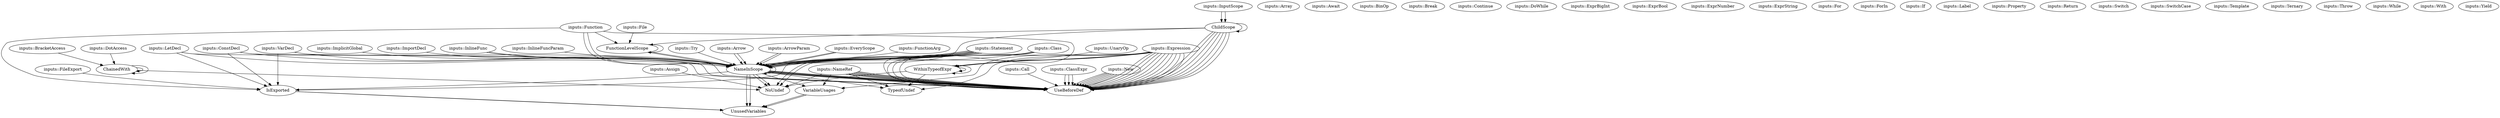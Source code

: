 digraph {
    0 [label=ChainedWith];
    1 [label=ChildScope];
    2 [label=FunctionLevelScope];
    3 [label=IsExported];
    4 [label=NameInScope];
    5 [label=NoUndef];
    6 [label=TypeofUndef];
    7 [label=UnusedVariables];
    8 [label=UseBeforeDef];
    9 [label=VariableUsages];
    10 [label=WithinTypeofExpr];
    11 [label="inputs::Array"];
    12 [label="inputs::Arrow"];
    13 [label="inputs::ArrowParam"];
    14 [label="inputs::Assign"];
    15 [label="inputs::Await"];
    16 [label="inputs::BinOp"];
    17 [label="inputs::BracketAccess"];
    18 [label="inputs::Break"];
    19 [label="inputs::Call"];
    20 [label="inputs::Class"];
    21 [label="inputs::ClassExpr"];
    22 [label="inputs::ConstDecl"];
    23 [label="inputs::Continue"];
    24 [label="inputs::DoWhile"];
    25 [label="inputs::DotAccess"];
    26 [label="inputs::EveryScope"];
    27 [label="inputs::ExprBigInt"];
    28 [label="inputs::ExprBool"];
    29 [label="inputs::ExprNumber"];
    30 [label="inputs::ExprString"];
    31 [label="inputs::Expression"];
    32 [label="inputs::File"];
    33 [label="inputs::FileExport"];
    34 [label="inputs::For"];
    35 [label="inputs::ForIn"];
    36 [label="inputs::Function"];
    37 [label="inputs::FunctionArg"];
    38 [label="inputs::If"];
    39 [label="inputs::ImplicitGlobal"];
    40 [label="inputs::ImportDecl"];
    41 [label="inputs::InlineFunc"];
    42 [label="inputs::InlineFuncParam"];
    43 [label="inputs::InputScope"];
    44 [label="inputs::Label"];
    45 [label="inputs::LetDecl"];
    46 [label="inputs::NameRef"];
    47 [label="inputs::New"];
    48 [label="inputs::Property"];
    49 [label="inputs::Return"];
    50 [label="inputs::Statement"];
    51 [label="inputs::Switch"];
    52 [label="inputs::SwitchCase"];
    53 [label="inputs::Template"];
    54 [label="inputs::Ternary"];
    55 [label="inputs::Throw"];
    56 [label="inputs::Try"];
    57 [label="inputs::UnaryOp"];
    58 [label="inputs::VarDecl"];
    59 [label="inputs::While"];
    60 [label="inputs::With"];
    61 [label="inputs::Yield"];
    0 -> 0;
    0 -> 0;
    0 -> 5;
    1 -> 1;
    1 -> 2;
    1 -> 4;
    1 -> 8;
    1 -> 8;
    1 -> 8;
    1 -> 8;
    1 -> 8;
    1 -> 8;
    1 -> 8;
    2 -> 2;
    2 -> 4;
    2 -> 4;
    3 -> 7;
    3 -> 7;
    4 -> 3;
    4 -> 4;
    4 -> 5;
    4 -> 5;
    4 -> 6;
    4 -> 7;
    4 -> 7;
    4 -> 8;
    4 -> 8;
    4 -> 8;
    4 -> 8;
    4 -> 8;
    4 -> 8;
    4 -> 9;
    9 -> 7;
    9 -> 7;
    10 -> 5;
    10 -> 6;
    10 -> 10;
    10 -> 10;
    12 -> 4;
    12 -> 4;
    13 -> 4;
    13 -> 4;
    14 -> 5;
    17 -> 0;
    19 -> 8;
    20 -> 3;
    20 -> 4;
    20 -> 8;
    20 -> 8;
    21 -> 8;
    21 -> 8;
    21 -> 8;
    22 -> 3;
    22 -> 4;
    22 -> 8;
    25 -> 0;
    26 -> 4;
    26 -> 4;
    31 -> 4;
    31 -> 5;
    31 -> 5;
    31 -> 6;
    31 -> 8;
    31 -> 8;
    31 -> 8;
    31 -> 8;
    31 -> 8;
    31 -> 8;
    31 -> 8;
    31 -> 8;
    31 -> 8;
    31 -> 8;
    31 -> 9;
    31 -> 10;
    31 -> 10;
    32 -> 2;
    33 -> 3;
    36 -> 2;
    36 -> 3;
    36 -> 4;
    36 -> 4;
    36 -> 8;
    37 -> 4;
    39 -> 4;
    40 -> 4;
    41 -> 4;
    41 -> 4;
    42 -> 4;
    43 -> 1;
    43 -> 1;
    45 -> 3;
    45 -> 4;
    45 -> 8;
    46 -> 5;
    46 -> 6;
    46 -> 8;
    46 -> 8;
    46 -> 8;
    46 -> 8;
    46 -> 8;
    46 -> 8;
    46 -> 8;
    46 -> 9;
    47 -> 8;
    47 -> 8;
    47 -> 8;
    47 -> 8;
    47 -> 8;
    47 -> 8;
    50 -> 4;
    50 -> 4;
    50 -> 4;
    50 -> 4;
    50 -> 4;
    50 -> 4;
    50 -> 4;
    50 -> 8;
    56 -> 4;
    57 -> 10;
    58 -> 3;
    58 -> 4;
    58 -> 8;
}